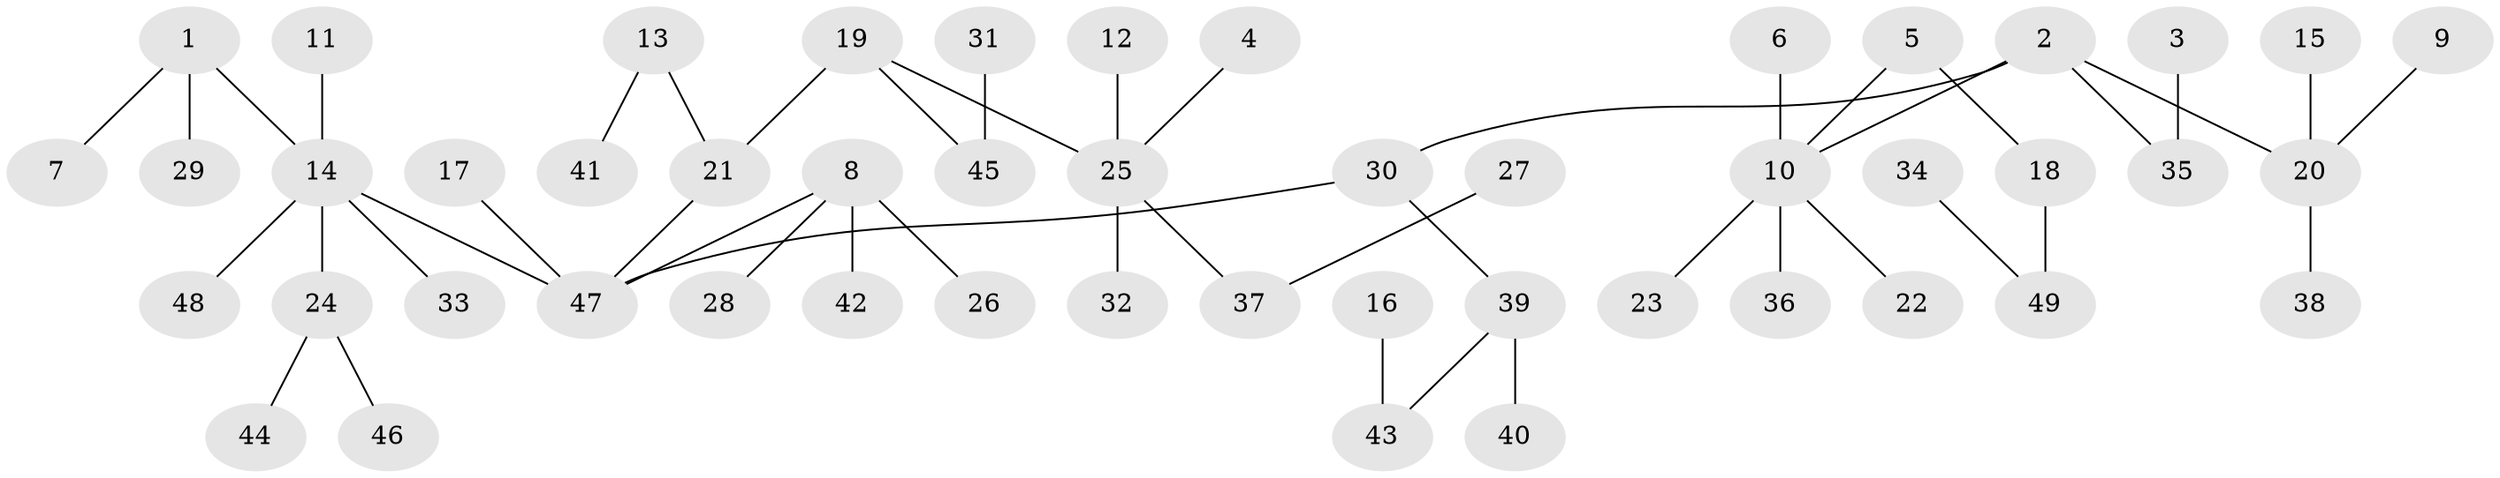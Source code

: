 // original degree distribution, {4: 0.08196721311475409, 5: 0.01639344262295082, 7: 0.01639344262295082, 8: 0.01639344262295082, 3: 0.08196721311475409, 2: 0.2540983606557377, 1: 0.5245901639344263, 6: 0.00819672131147541}
// Generated by graph-tools (version 1.1) at 2025/37/03/04/25 23:37:23]
// undirected, 49 vertices, 48 edges
graph export_dot {
  node [color=gray90,style=filled];
  1;
  2;
  3;
  4;
  5;
  6;
  7;
  8;
  9;
  10;
  11;
  12;
  13;
  14;
  15;
  16;
  17;
  18;
  19;
  20;
  21;
  22;
  23;
  24;
  25;
  26;
  27;
  28;
  29;
  30;
  31;
  32;
  33;
  34;
  35;
  36;
  37;
  38;
  39;
  40;
  41;
  42;
  43;
  44;
  45;
  46;
  47;
  48;
  49;
  1 -- 7 [weight=1.0];
  1 -- 14 [weight=1.0];
  1 -- 29 [weight=1.0];
  2 -- 10 [weight=1.0];
  2 -- 20 [weight=1.0];
  2 -- 30 [weight=1.0];
  2 -- 35 [weight=1.0];
  3 -- 35 [weight=1.0];
  4 -- 25 [weight=1.0];
  5 -- 10 [weight=1.0];
  5 -- 18 [weight=1.0];
  6 -- 10 [weight=1.0];
  8 -- 26 [weight=1.0];
  8 -- 28 [weight=1.0];
  8 -- 42 [weight=1.0];
  8 -- 47 [weight=1.0];
  9 -- 20 [weight=1.0];
  10 -- 22 [weight=1.0];
  10 -- 23 [weight=1.0];
  10 -- 36 [weight=1.0];
  11 -- 14 [weight=1.0];
  12 -- 25 [weight=1.0];
  13 -- 21 [weight=1.0];
  13 -- 41 [weight=1.0];
  14 -- 24 [weight=1.0];
  14 -- 33 [weight=1.0];
  14 -- 47 [weight=1.0];
  14 -- 48 [weight=1.0];
  15 -- 20 [weight=1.0];
  16 -- 43 [weight=1.0];
  17 -- 47 [weight=1.0];
  18 -- 49 [weight=1.0];
  19 -- 21 [weight=1.0];
  19 -- 25 [weight=1.0];
  19 -- 45 [weight=1.0];
  20 -- 38 [weight=1.0];
  21 -- 47 [weight=1.0];
  24 -- 44 [weight=1.0];
  24 -- 46 [weight=1.0];
  25 -- 32 [weight=1.0];
  25 -- 37 [weight=1.0];
  27 -- 37 [weight=1.0];
  30 -- 39 [weight=1.0];
  30 -- 47 [weight=1.0];
  31 -- 45 [weight=1.0];
  34 -- 49 [weight=1.0];
  39 -- 40 [weight=1.0];
  39 -- 43 [weight=1.0];
}
